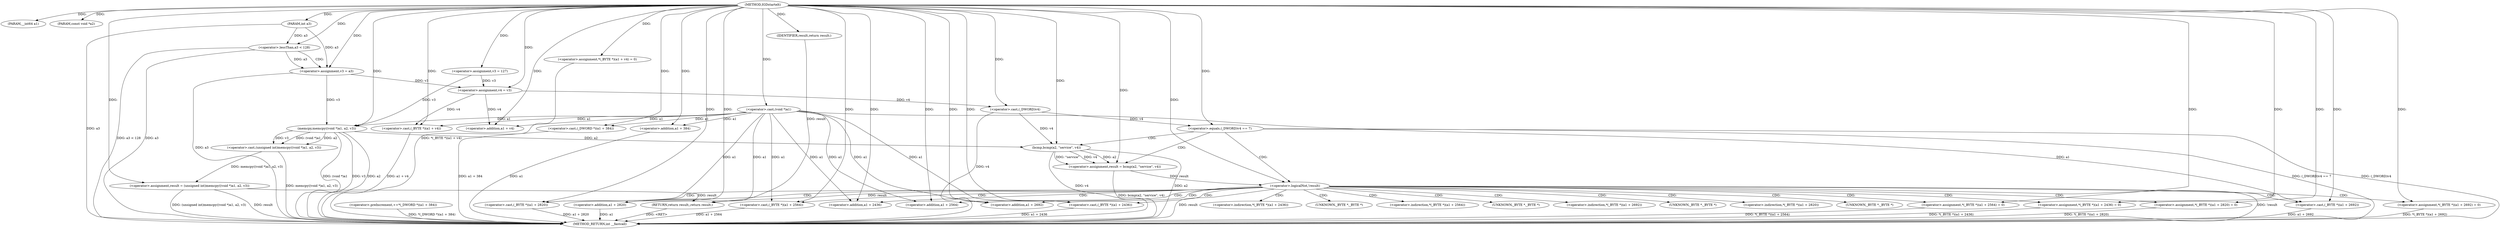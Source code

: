 digraph IGDstartelt {  
"1000104" [label = "(METHOD,IGDstartelt)" ]
"1000201" [label = "(METHOD_RETURN,int __fastcall)" ]
"1000105" [label = "(PARAM,__int64 a1)" ]
"1000106" [label = "(PARAM,const void *a2)" ]
"1000107" [label = "(PARAM,int a3)" ]
"1000112" [label = "(<operator>.assignment,v3 = 127)" ]
"1000116" [label = "(<operator>.lessThan,a3 < 128)" ]
"1000119" [label = "(<operator>.assignment,v3 = a3)" ]
"1000122" [label = "(<operator>.assignment,v4 = v3)" ]
"1000125" [label = "(<operator>.assignment,result = (unsigned int)memcpy((void *)a1, a2, v3))" ]
"1000127" [label = "(<operator>.cast,(unsigned int)memcpy((void *)a1, a2, v3))" ]
"1000129" [label = "(memcpy,memcpy((void *)a1, a2, v3))" ]
"1000130" [label = "(<operator>.cast,(void *)a1)" ]
"1000135" [label = "(<operator>.assignment,*(_BYTE *)(a1 + v4) = 0)" ]
"1000137" [label = "(<operator>.cast,(_BYTE *)(a1 + v4))" ]
"1000139" [label = "(<operator>.addition,a1 + v4)" ]
"1000143" [label = "(<operator>.preIncrement,++*(_DWORD *)(a1 + 384))" ]
"1000145" [label = "(<operator>.cast,(_DWORD *)(a1 + 384))" ]
"1000147" [label = "(<operator>.addition,a1 + 384)" ]
"1000151" [label = "(<operator>.equals,(_DWORD)v4 == 7)" ]
"1000152" [label = "(<operator>.cast,(_DWORD)v4)" ]
"1000157" [label = "(<operator>.assignment,result = bcmp(a2, \"service\", v4))" ]
"1000159" [label = "(bcmp,bcmp(a2, \"service\", v4))" ]
"1000164" [label = "(<operator>.logicalNot,!result)" ]
"1000167" [label = "(<operator>.assignment,*(_BYTE *)(a1 + 2436) = 0)" ]
"1000169" [label = "(<operator>.cast,(_BYTE *)(a1 + 2436))" ]
"1000171" [label = "(<operator>.addition,a1 + 2436)" ]
"1000175" [label = "(<operator>.assignment,*(_BYTE *)(a1 + 2564) = 0)" ]
"1000177" [label = "(<operator>.cast,(_BYTE *)(a1 + 2564))" ]
"1000179" [label = "(<operator>.addition,a1 + 2564)" ]
"1000183" [label = "(<operator>.assignment,*(_BYTE *)(a1 + 2692) = 0)" ]
"1000185" [label = "(<operator>.cast,(_BYTE *)(a1 + 2692))" ]
"1000187" [label = "(<operator>.addition,a1 + 2692)" ]
"1000191" [label = "(<operator>.assignment,*(_BYTE *)(a1 + 2820) = 0)" ]
"1000193" [label = "(<operator>.cast,(_BYTE *)(a1 + 2820))" ]
"1000195" [label = "(<operator>.addition,a1 + 2820)" ]
"1000199" [label = "(RETURN,return result;,return result;)" ]
"1000200" [label = "(IDENTIFIER,result,return result;)" ]
"1000168" [label = "(<operator>.indirection,*(_BYTE *)(a1 + 2436))" ]
"1000170" [label = "(UNKNOWN,_BYTE *,_BYTE *)" ]
"1000176" [label = "(<operator>.indirection,*(_BYTE *)(a1 + 2564))" ]
"1000178" [label = "(UNKNOWN,_BYTE *,_BYTE *)" ]
"1000184" [label = "(<operator>.indirection,*(_BYTE *)(a1 + 2692))" ]
"1000186" [label = "(UNKNOWN,_BYTE *,_BYTE *)" ]
"1000192" [label = "(<operator>.indirection,*(_BYTE *)(a1 + 2820))" ]
"1000194" [label = "(UNKNOWN,_BYTE *,_BYTE *)" ]
  "1000199" -> "1000201"  [ label = "DDG: <RET>"] 
  "1000116" -> "1000201"  [ label = "DDG: a3 < 128"] 
  "1000169" -> "1000201"  [ label = "DDG: a1 + 2436"] 
  "1000185" -> "1000201"  [ label = "DDG: a1 + 2692"] 
  "1000152" -> "1000201"  [ label = "DDG: v4"] 
  "1000164" -> "1000201"  [ label = "DDG: !result"] 
  "1000143" -> "1000201"  [ label = "DDG: *(_DWORD *)(a1 + 384)"] 
  "1000135" -> "1000201"  [ label = "DDG: *(_BYTE *)(a1 + v4)"] 
  "1000107" -> "1000201"  [ label = "DDG: a3"] 
  "1000116" -> "1000201"  [ label = "DDG: a3"] 
  "1000125" -> "1000201"  [ label = "DDG: (unsigned int)memcpy((void *)a1, a2, v3)"] 
  "1000137" -> "1000201"  [ label = "DDG: a1 + v4"] 
  "1000183" -> "1000201"  [ label = "DDG: *(_BYTE *)(a1 + 2692)"] 
  "1000151" -> "1000201"  [ label = "DDG: (_DWORD)v4"] 
  "1000119" -> "1000201"  [ label = "DDG: a3"] 
  "1000129" -> "1000201"  [ label = "DDG: (void *)a1"] 
  "1000129" -> "1000201"  [ label = "DDG: v3"] 
  "1000129" -> "1000201"  [ label = "DDG: a2"] 
  "1000145" -> "1000201"  [ label = "DDG: a1 + 384"] 
  "1000147" -> "1000201"  [ label = "DDG: a1"] 
  "1000157" -> "1000201"  [ label = "DDG: bcmp(a2, \"service\", v4)"] 
  "1000125" -> "1000201"  [ label = "DDG: result"] 
  "1000191" -> "1000201"  [ label = "DDG: *(_BYTE *)(a1 + 2820)"] 
  "1000175" -> "1000201"  [ label = "DDG: *(_BYTE *)(a1 + 2564)"] 
  "1000177" -> "1000201"  [ label = "DDG: a1 + 2564"] 
  "1000195" -> "1000201"  [ label = "DDG: a1"] 
  "1000127" -> "1000201"  [ label = "DDG: memcpy((void *)a1, a2, v3)"] 
  "1000159" -> "1000201"  [ label = "DDG: a2"] 
  "1000193" -> "1000201"  [ label = "DDG: a1 + 2820"] 
  "1000167" -> "1000201"  [ label = "DDG: *(_BYTE *)(a1 + 2436)"] 
  "1000164" -> "1000201"  [ label = "DDG: result"] 
  "1000159" -> "1000201"  [ label = "DDG: v4"] 
  "1000151" -> "1000201"  [ label = "DDG: (_DWORD)v4 == 7"] 
  "1000104" -> "1000105"  [ label = "DDG: "] 
  "1000104" -> "1000106"  [ label = "DDG: "] 
  "1000104" -> "1000107"  [ label = "DDG: "] 
  "1000104" -> "1000112"  [ label = "DDG: "] 
  "1000107" -> "1000116"  [ label = "DDG: a3"] 
  "1000104" -> "1000116"  [ label = "DDG: "] 
  "1000116" -> "1000119"  [ label = "DDG: a3"] 
  "1000107" -> "1000119"  [ label = "DDG: a3"] 
  "1000104" -> "1000119"  [ label = "DDG: "] 
  "1000112" -> "1000122"  [ label = "DDG: v3"] 
  "1000119" -> "1000122"  [ label = "DDG: v3"] 
  "1000104" -> "1000122"  [ label = "DDG: "] 
  "1000127" -> "1000125"  [ label = "DDG: memcpy((void *)a1, a2, v3)"] 
  "1000104" -> "1000125"  [ label = "DDG: "] 
  "1000129" -> "1000127"  [ label = "DDG: (void *)a1"] 
  "1000129" -> "1000127"  [ label = "DDG: a2"] 
  "1000129" -> "1000127"  [ label = "DDG: v3"] 
  "1000130" -> "1000129"  [ label = "DDG: a1"] 
  "1000104" -> "1000130"  [ label = "DDG: "] 
  "1000104" -> "1000129"  [ label = "DDG: "] 
  "1000112" -> "1000129"  [ label = "DDG: v3"] 
  "1000119" -> "1000129"  [ label = "DDG: v3"] 
  "1000104" -> "1000135"  [ label = "DDG: "] 
  "1000130" -> "1000137"  [ label = "DDG: a1"] 
  "1000104" -> "1000137"  [ label = "DDG: "] 
  "1000122" -> "1000137"  [ label = "DDG: v4"] 
  "1000130" -> "1000139"  [ label = "DDG: a1"] 
  "1000104" -> "1000139"  [ label = "DDG: "] 
  "1000122" -> "1000139"  [ label = "DDG: v4"] 
  "1000104" -> "1000145"  [ label = "DDG: "] 
  "1000130" -> "1000145"  [ label = "DDG: a1"] 
  "1000104" -> "1000147"  [ label = "DDG: "] 
  "1000130" -> "1000147"  [ label = "DDG: a1"] 
  "1000152" -> "1000151"  [ label = "DDG: v4"] 
  "1000104" -> "1000152"  [ label = "DDG: "] 
  "1000122" -> "1000152"  [ label = "DDG: v4"] 
  "1000104" -> "1000151"  [ label = "DDG: "] 
  "1000159" -> "1000157"  [ label = "DDG: a2"] 
  "1000159" -> "1000157"  [ label = "DDG: \"service\""] 
  "1000159" -> "1000157"  [ label = "DDG: v4"] 
  "1000104" -> "1000157"  [ label = "DDG: "] 
  "1000129" -> "1000159"  [ label = "DDG: a2"] 
  "1000104" -> "1000159"  [ label = "DDG: "] 
  "1000152" -> "1000159"  [ label = "DDG: v4"] 
  "1000157" -> "1000164"  [ label = "DDG: result"] 
  "1000104" -> "1000164"  [ label = "DDG: "] 
  "1000104" -> "1000167"  [ label = "DDG: "] 
  "1000104" -> "1000169"  [ label = "DDG: "] 
  "1000130" -> "1000169"  [ label = "DDG: a1"] 
  "1000104" -> "1000171"  [ label = "DDG: "] 
  "1000130" -> "1000171"  [ label = "DDG: a1"] 
  "1000104" -> "1000175"  [ label = "DDG: "] 
  "1000104" -> "1000177"  [ label = "DDG: "] 
  "1000130" -> "1000177"  [ label = "DDG: a1"] 
  "1000104" -> "1000179"  [ label = "DDG: "] 
  "1000130" -> "1000179"  [ label = "DDG: a1"] 
  "1000104" -> "1000183"  [ label = "DDG: "] 
  "1000104" -> "1000185"  [ label = "DDG: "] 
  "1000130" -> "1000185"  [ label = "DDG: a1"] 
  "1000104" -> "1000187"  [ label = "DDG: "] 
  "1000130" -> "1000187"  [ label = "DDG: a1"] 
  "1000104" -> "1000191"  [ label = "DDG: "] 
  "1000104" -> "1000193"  [ label = "DDG: "] 
  "1000130" -> "1000193"  [ label = "DDG: a1"] 
  "1000104" -> "1000195"  [ label = "DDG: "] 
  "1000130" -> "1000195"  [ label = "DDG: a1"] 
  "1000200" -> "1000199"  [ label = "DDG: result"] 
  "1000125" -> "1000199"  [ label = "DDG: result"] 
  "1000164" -> "1000199"  [ label = "DDG: result"] 
  "1000104" -> "1000200"  [ label = "DDG: "] 
  "1000116" -> "1000119"  [ label = "CDG: "] 
  "1000151" -> "1000164"  [ label = "CDG: "] 
  "1000151" -> "1000159"  [ label = "CDG: "] 
  "1000151" -> "1000157"  [ label = "CDG: "] 
  "1000164" -> "1000176"  [ label = "CDG: "] 
  "1000164" -> "1000175"  [ label = "CDG: "] 
  "1000164" -> "1000171"  [ label = "CDG: "] 
  "1000164" -> "1000170"  [ label = "CDG: "] 
  "1000164" -> "1000169"  [ label = "CDG: "] 
  "1000164" -> "1000168"  [ label = "CDG: "] 
  "1000164" -> "1000167"  [ label = "CDG: "] 
  "1000164" -> "1000192"  [ label = "CDG: "] 
  "1000164" -> "1000191"  [ label = "CDG: "] 
  "1000164" -> "1000187"  [ label = "CDG: "] 
  "1000164" -> "1000186"  [ label = "CDG: "] 
  "1000164" -> "1000185"  [ label = "CDG: "] 
  "1000164" -> "1000184"  [ label = "CDG: "] 
  "1000164" -> "1000183"  [ label = "CDG: "] 
  "1000164" -> "1000179"  [ label = "CDG: "] 
  "1000164" -> "1000178"  [ label = "CDG: "] 
  "1000164" -> "1000177"  [ label = "CDG: "] 
  "1000164" -> "1000195"  [ label = "CDG: "] 
  "1000164" -> "1000194"  [ label = "CDG: "] 
  "1000164" -> "1000193"  [ label = "CDG: "] 
}
